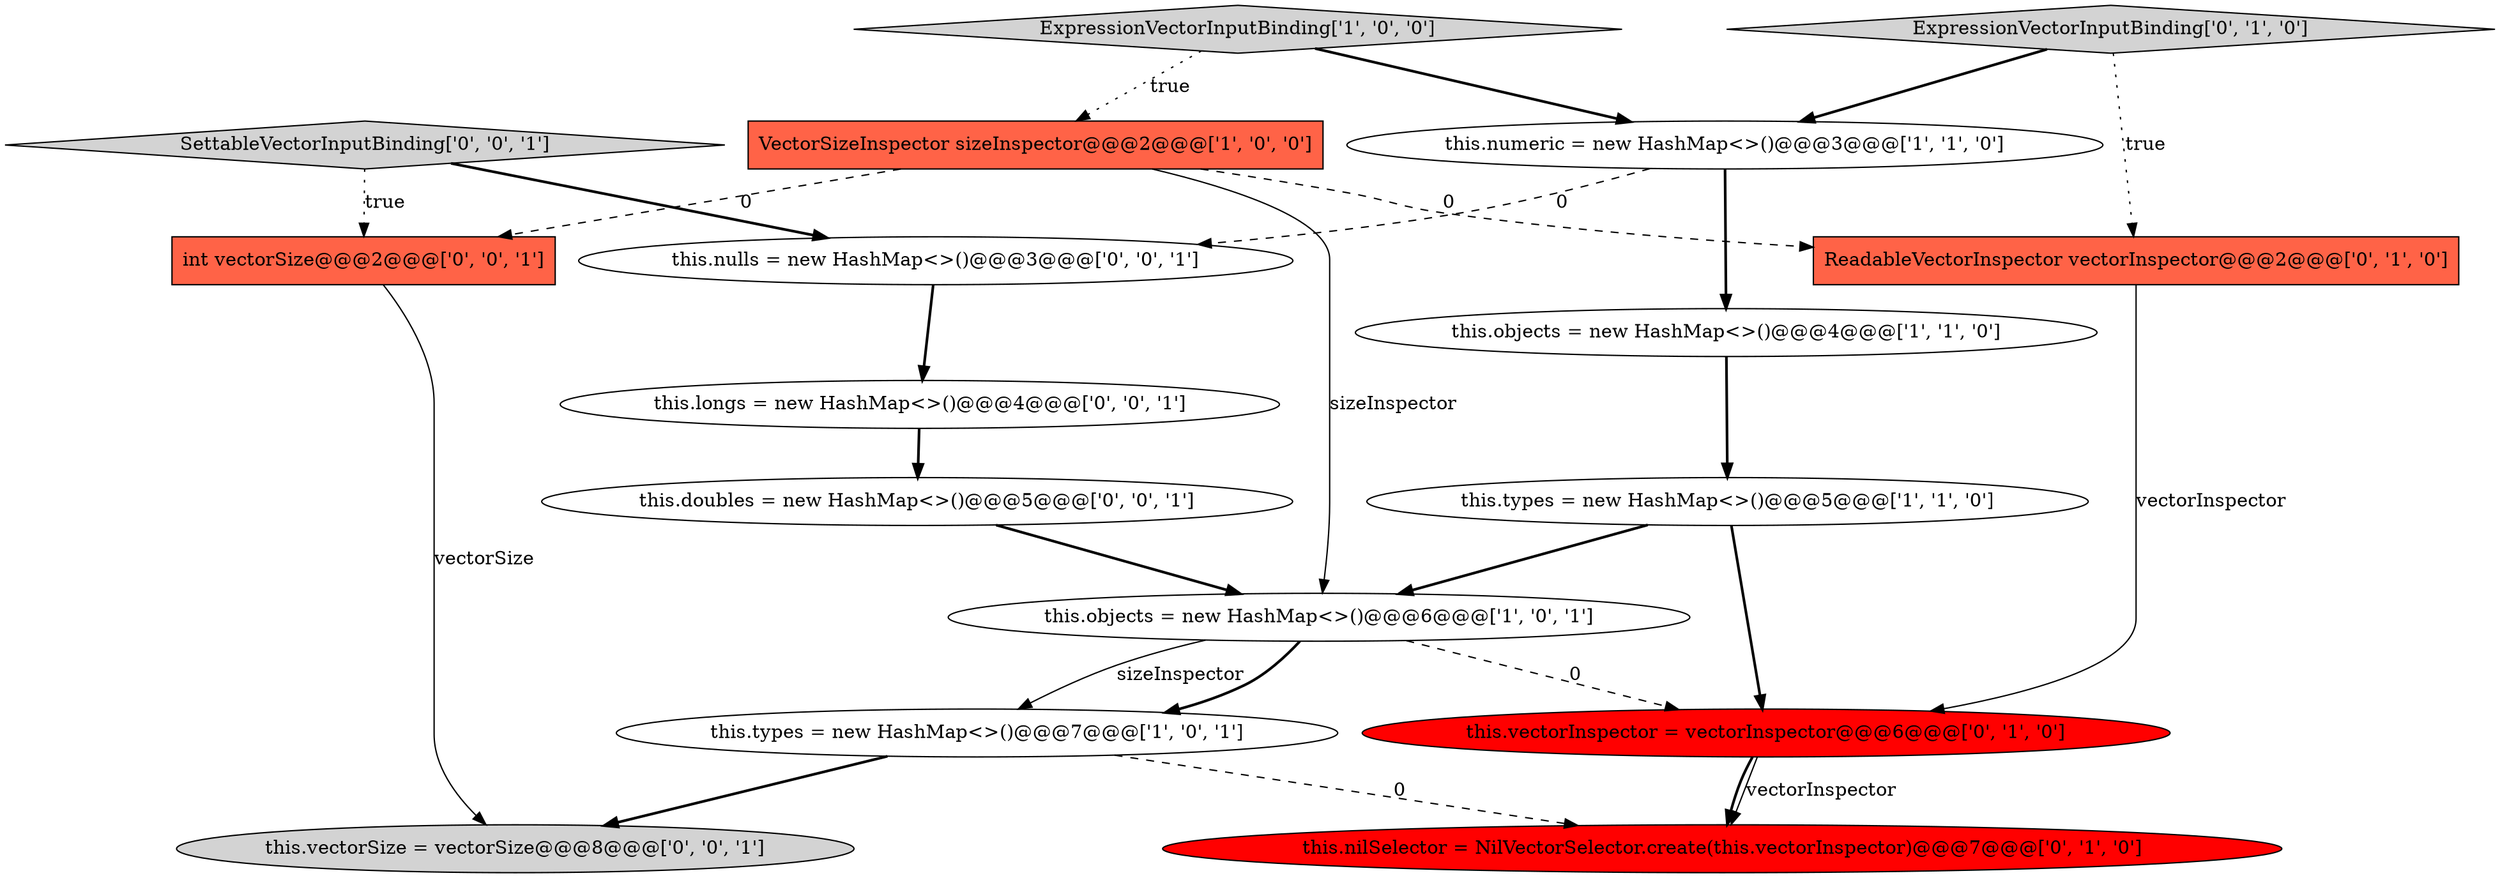 digraph {
4 [style = filled, label = "this.types = new HashMap<>()@@@7@@@['1', '0', '1']", fillcolor = white, shape = ellipse image = "AAA0AAABBB1BBB"];
1 [style = filled, label = "this.numeric = new HashMap<>()@@@3@@@['1', '1', '0']", fillcolor = white, shape = ellipse image = "AAA0AAABBB1BBB"];
9 [style = filled, label = "this.vectorInspector = vectorInspector@@@6@@@['0', '1', '0']", fillcolor = red, shape = ellipse image = "AAA1AAABBB2BBB"];
11 [style = filled, label = "this.nulls = new HashMap<>()@@@3@@@['0', '0', '1']", fillcolor = white, shape = ellipse image = "AAA0AAABBB3BBB"];
0 [style = filled, label = "ExpressionVectorInputBinding['1', '0', '0']", fillcolor = lightgray, shape = diamond image = "AAA0AAABBB1BBB"];
13 [style = filled, label = "this.vectorSize = vectorSize@@@8@@@['0', '0', '1']", fillcolor = lightgray, shape = ellipse image = "AAA0AAABBB3BBB"];
12 [style = filled, label = "SettableVectorInputBinding['0', '0', '1']", fillcolor = lightgray, shape = diamond image = "AAA0AAABBB3BBB"];
10 [style = filled, label = "ReadableVectorInspector vectorInspector@@@2@@@['0', '1', '0']", fillcolor = tomato, shape = box image = "AAA1AAABBB2BBB"];
14 [style = filled, label = "int vectorSize@@@2@@@['0', '0', '1']", fillcolor = tomato, shape = box image = "AAA0AAABBB3BBB"];
7 [style = filled, label = "ExpressionVectorInputBinding['0', '1', '0']", fillcolor = lightgray, shape = diamond image = "AAA0AAABBB2BBB"];
15 [style = filled, label = "this.doubles = new HashMap<>()@@@5@@@['0', '0', '1']", fillcolor = white, shape = ellipse image = "AAA0AAABBB3BBB"];
16 [style = filled, label = "this.longs = new HashMap<>()@@@4@@@['0', '0', '1']", fillcolor = white, shape = ellipse image = "AAA0AAABBB3BBB"];
6 [style = filled, label = "this.objects = new HashMap<>()@@@6@@@['1', '0', '1']", fillcolor = white, shape = ellipse image = "AAA0AAABBB1BBB"];
8 [style = filled, label = "this.nilSelector = NilVectorSelector.create(this.vectorInspector)@@@7@@@['0', '1', '0']", fillcolor = red, shape = ellipse image = "AAA1AAABBB2BBB"];
3 [style = filled, label = "this.objects = new HashMap<>()@@@4@@@['1', '1', '0']", fillcolor = white, shape = ellipse image = "AAA0AAABBB1BBB"];
5 [style = filled, label = "this.types = new HashMap<>()@@@5@@@['1', '1', '0']", fillcolor = white, shape = ellipse image = "AAA0AAABBB1BBB"];
2 [style = filled, label = "VectorSizeInspector sizeInspector@@@2@@@['1', '0', '0']", fillcolor = tomato, shape = box image = "AAA1AAABBB1BBB"];
11->16 [style = bold, label=""];
16->15 [style = bold, label=""];
2->6 [style = solid, label="sizeInspector"];
7->1 [style = bold, label=""];
7->10 [style = dotted, label="true"];
5->9 [style = bold, label=""];
9->8 [style = solid, label="vectorInspector"];
4->13 [style = bold, label=""];
6->9 [style = dashed, label="0"];
12->11 [style = bold, label=""];
1->3 [style = bold, label=""];
6->4 [style = solid, label="sizeInspector"];
15->6 [style = bold, label=""];
9->8 [style = bold, label=""];
10->9 [style = solid, label="vectorInspector"];
2->10 [style = dashed, label="0"];
6->4 [style = bold, label=""];
12->14 [style = dotted, label="true"];
14->13 [style = solid, label="vectorSize"];
3->5 [style = bold, label=""];
5->6 [style = bold, label=""];
2->14 [style = dashed, label="0"];
1->11 [style = dashed, label="0"];
0->1 [style = bold, label=""];
4->8 [style = dashed, label="0"];
0->2 [style = dotted, label="true"];
}

